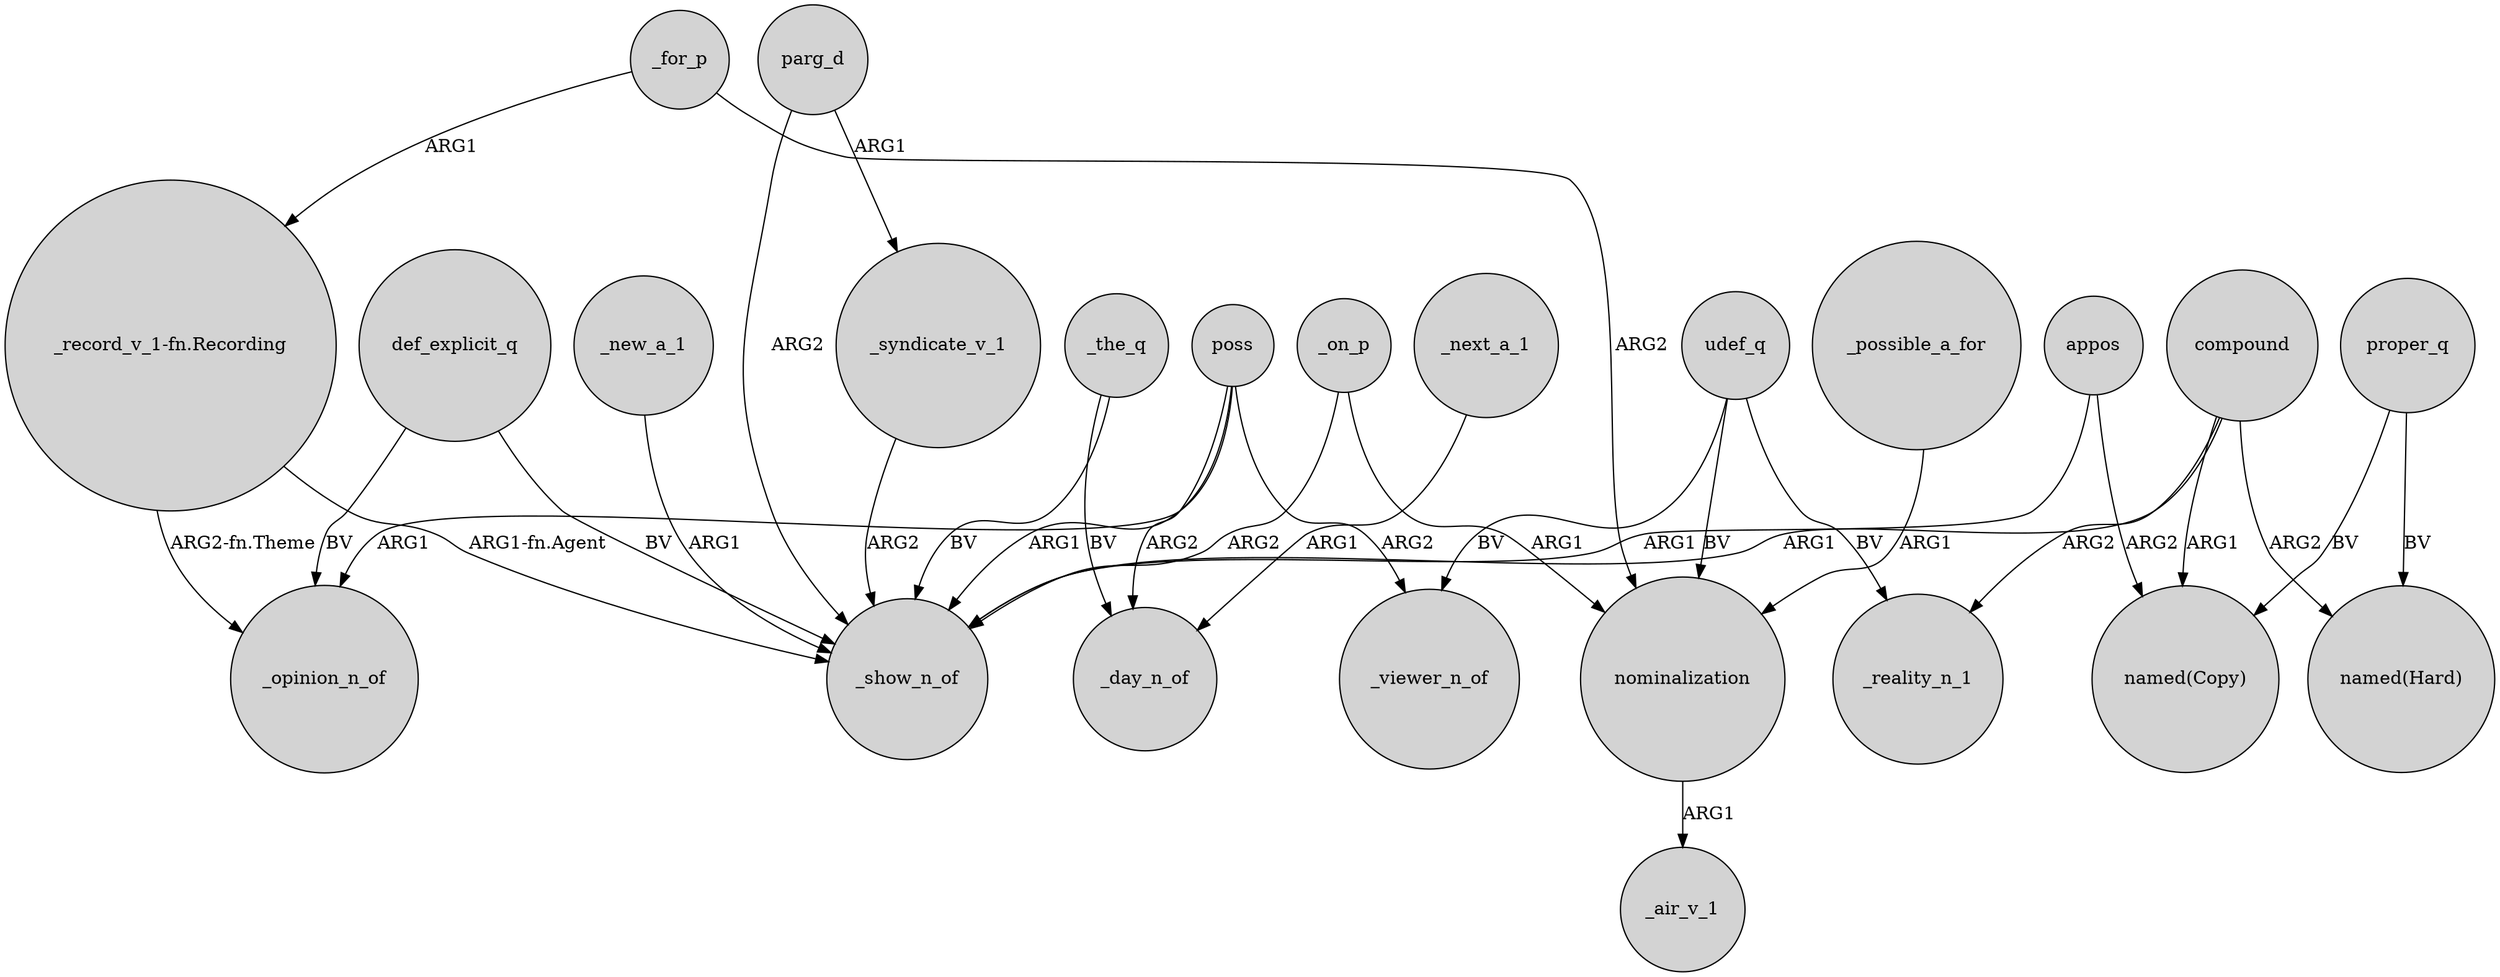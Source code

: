digraph {
	node [shape=circle style=filled]
	"_record_v_1-fn.Recording" -> _opinion_n_of [label="ARG2-fn.Theme"]
	_new_a_1 -> _show_n_of [label=ARG1]
	def_explicit_q -> _opinion_n_of [label=BV]
	compound -> _reality_n_1 [label=ARG2]
	parg_d -> _syndicate_v_1 [label=ARG1]
	proper_q -> "named(Hard)" [label=BV]
	poss -> _opinion_n_of [label=ARG1]
	_syndicate_v_1 -> _show_n_of [label=ARG2]
	_for_p -> nominalization [label=ARG2]
	compound -> "named(Copy)" [label=ARG1]
	udef_q -> _reality_n_1 [label=BV]
	_on_p -> nominalization [label=ARG1]
	udef_q -> _viewer_n_of [label=BV]
	nominalization -> _air_v_1 [label=ARG1]
	compound -> "named(Hard)" [label=ARG2]
	def_explicit_q -> _show_n_of [label=BV]
	poss -> _day_n_of [label=ARG2]
	_the_q -> _day_n_of [label=BV]
	compound -> _show_n_of [label=ARG1]
	poss -> _viewer_n_of [label=ARG2]
	parg_d -> _show_n_of [label=ARG2]
	poss -> _show_n_of [label=ARG1]
	_for_p -> "_record_v_1-fn.Recording" [label=ARG1]
	_the_q -> _show_n_of [label=BV]
	udef_q -> nominalization [label=BV]
	proper_q -> "named(Copy)" [label=BV]
	_on_p -> _show_n_of [label=ARG2]
	appos -> "named(Copy)" [label=ARG2]
	"_record_v_1-fn.Recording" -> _show_n_of [label="ARG1-fn.Agent"]
	_possible_a_for -> nominalization [label=ARG1]
	_next_a_1 -> _day_n_of [label=ARG1]
	appos -> _show_n_of [label=ARG1]
}
